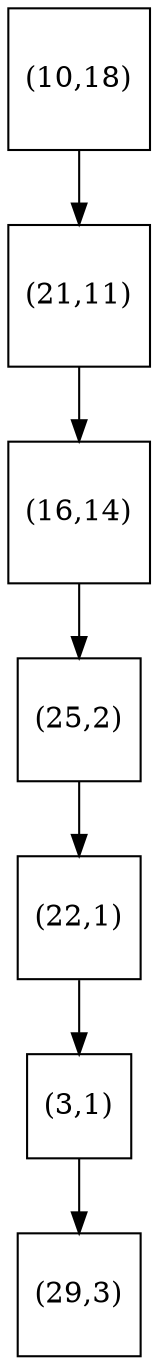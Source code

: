 digraph G {
node [shape = square];
rankdir=TB;
 "(10,18)" -> "(21,11)"; 
 "(21,11)" -> "(16,14)"; 
 "(16,14)" -> "(25,2)"; 
 "(25,2)" -> "(22,1)"; 
 "(22,1)" -> "(3,1)"; 
 "(3,1)" -> "(29,3)"; 
}